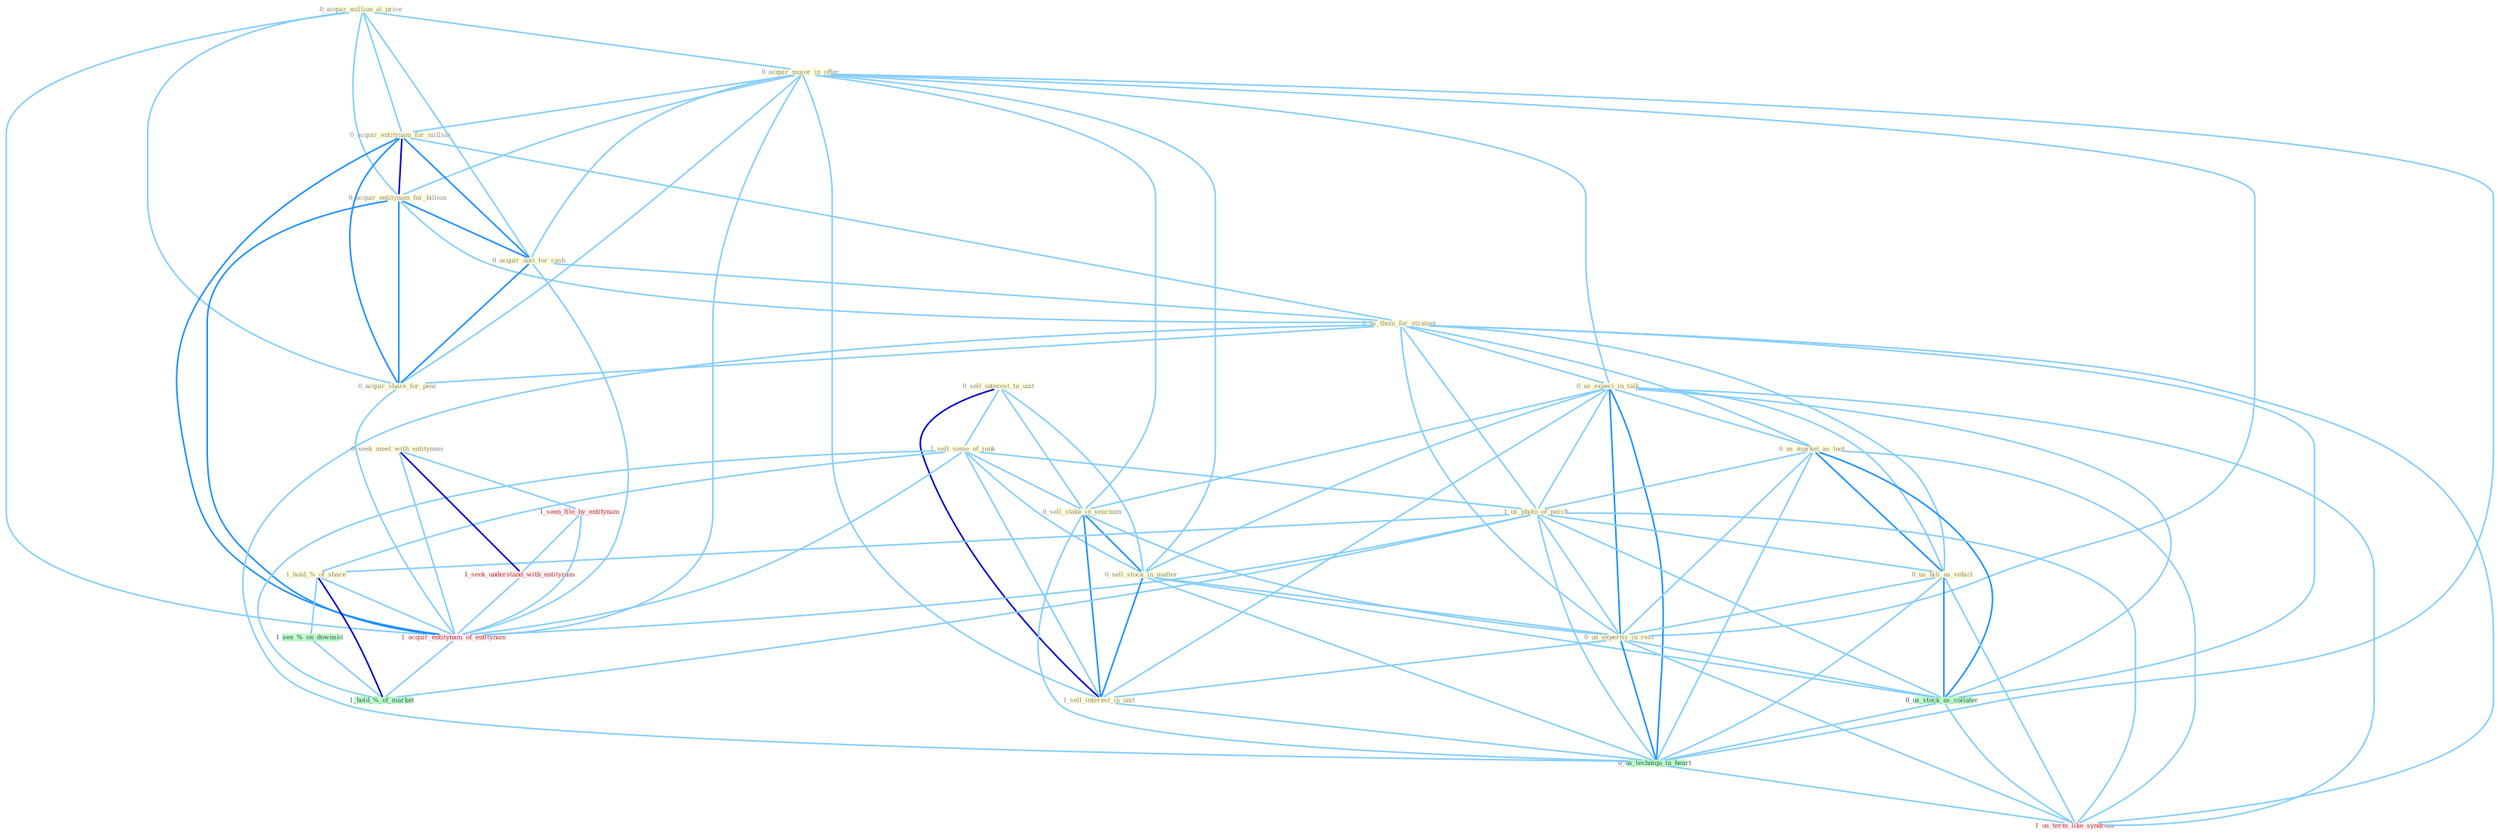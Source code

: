Graph G{ 
    node
    [shape=polygon,style=filled,width=.5,height=.06,color="#BDFCC9",fixedsize=true,fontsize=4,
    fontcolor="#2f4f4f"];
    {node
    [color="#ffffe0", fontcolor="#8b7d6b"] "0_acquir_million_at_price " "0_acquir_major_in_offer " "0_sell_interest_to_unit " "0_acquir_entitynam_for_million " "0_acquir_entitynam_for_billion " "0_acquir_unit_for_cash " "0_us_them_for_strategi " "0_acquir_share_for_penc " "0_us_experi_in_talk " "0_us_market_as_tool " "1_sell_some_of_junk " "0_sell_stake_in_yearnum " "1_us_photo_of_porch " "0_us_bill_as_vehicl " "0_sell_stock_in_matter " "0_us_expertis_in_rest " "1_sell_interest_in_unit " "1_hold_%_of_share " "0_seek_meet_with_entitynam "}
{node [color="#fff0f5", fontcolor="#b22222"] "1_seen_file_by_entitynam " "1_seek_understand_with_entitynam " "1_acquir_entitynam_of_entitynam " "1_us_term_like_syndrom "}
edge [color="#B0E2FF"];

	"0_acquir_million_at_price " -- "0_acquir_major_in_offer " [w="1", color="#87cefa" ];
	"0_acquir_million_at_price " -- "0_acquir_entitynam_for_million " [w="1", color="#87cefa" ];
	"0_acquir_million_at_price " -- "0_acquir_entitynam_for_billion " [w="1", color="#87cefa" ];
	"0_acquir_million_at_price " -- "0_acquir_unit_for_cash " [w="1", color="#87cefa" ];
	"0_acquir_million_at_price " -- "0_acquir_share_for_penc " [w="1", color="#87cefa" ];
	"0_acquir_million_at_price " -- "1_acquir_entitynam_of_entitynam " [w="1", color="#87cefa" ];
	"0_acquir_major_in_offer " -- "0_acquir_entitynam_for_million " [w="1", color="#87cefa" ];
	"0_acquir_major_in_offer " -- "0_acquir_entitynam_for_billion " [w="1", color="#87cefa" ];
	"0_acquir_major_in_offer " -- "0_acquir_unit_for_cash " [w="1", color="#87cefa" ];
	"0_acquir_major_in_offer " -- "0_acquir_share_for_penc " [w="1", color="#87cefa" ];
	"0_acquir_major_in_offer " -- "0_us_experi_in_talk " [w="1", color="#87cefa" ];
	"0_acquir_major_in_offer " -- "0_sell_stake_in_yearnum " [w="1", color="#87cefa" ];
	"0_acquir_major_in_offer " -- "0_sell_stock_in_matter " [w="1", color="#87cefa" ];
	"0_acquir_major_in_offer " -- "0_us_expertis_in_rest " [w="1", color="#87cefa" ];
	"0_acquir_major_in_offer " -- "1_sell_interest_in_unit " [w="1", color="#87cefa" ];
	"0_acquir_major_in_offer " -- "1_acquir_entitynam_of_entitynam " [w="1", color="#87cefa" ];
	"0_acquir_major_in_offer " -- "0_us_techniqu_in_heart " [w="1", color="#87cefa" ];
	"0_sell_interest_to_unit " -- "1_sell_some_of_junk " [w="1", color="#87cefa" ];
	"0_sell_interest_to_unit " -- "0_sell_stake_in_yearnum " [w="1", color="#87cefa" ];
	"0_sell_interest_to_unit " -- "0_sell_stock_in_matter " [w="1", color="#87cefa" ];
	"0_sell_interest_to_unit " -- "1_sell_interest_in_unit " [w="3", color="#0000cd" , len=0.6];
	"0_acquir_entitynam_for_million " -- "0_acquir_entitynam_for_billion " [w="3", color="#0000cd" , len=0.6];
	"0_acquir_entitynam_for_million " -- "0_acquir_unit_for_cash " [w="2", color="#1e90ff" , len=0.8];
	"0_acquir_entitynam_for_million " -- "0_us_them_for_strategi " [w="1", color="#87cefa" ];
	"0_acquir_entitynam_for_million " -- "0_acquir_share_for_penc " [w="2", color="#1e90ff" , len=0.8];
	"0_acquir_entitynam_for_million " -- "1_acquir_entitynam_of_entitynam " [w="2", color="#1e90ff" , len=0.8];
	"0_acquir_entitynam_for_billion " -- "0_acquir_unit_for_cash " [w="2", color="#1e90ff" , len=0.8];
	"0_acquir_entitynam_for_billion " -- "0_us_them_for_strategi " [w="1", color="#87cefa" ];
	"0_acquir_entitynam_for_billion " -- "0_acquir_share_for_penc " [w="2", color="#1e90ff" , len=0.8];
	"0_acquir_entitynam_for_billion " -- "1_acquir_entitynam_of_entitynam " [w="2", color="#1e90ff" , len=0.8];
	"0_acquir_unit_for_cash " -- "0_us_them_for_strategi " [w="1", color="#87cefa" ];
	"0_acquir_unit_for_cash " -- "0_acquir_share_for_penc " [w="2", color="#1e90ff" , len=0.8];
	"0_acquir_unit_for_cash " -- "1_acquir_entitynam_of_entitynam " [w="1", color="#87cefa" ];
	"0_us_them_for_strategi " -- "0_acquir_share_for_penc " [w="1", color="#87cefa" ];
	"0_us_them_for_strategi " -- "0_us_experi_in_talk " [w="1", color="#87cefa" ];
	"0_us_them_for_strategi " -- "0_us_market_as_tool " [w="1", color="#87cefa" ];
	"0_us_them_for_strategi " -- "1_us_photo_of_porch " [w="1", color="#87cefa" ];
	"0_us_them_for_strategi " -- "0_us_bill_as_vehicl " [w="1", color="#87cefa" ];
	"0_us_them_for_strategi " -- "0_us_expertis_in_rest " [w="1", color="#87cefa" ];
	"0_us_them_for_strategi " -- "0_us_stock_as_collater " [w="1", color="#87cefa" ];
	"0_us_them_for_strategi " -- "0_us_techniqu_in_heart " [w="1", color="#87cefa" ];
	"0_us_them_for_strategi " -- "1_us_term_like_syndrom " [w="1", color="#87cefa" ];
	"0_acquir_share_for_penc " -- "1_acquir_entitynam_of_entitynam " [w="1", color="#87cefa" ];
	"0_us_experi_in_talk " -- "0_us_market_as_tool " [w="1", color="#87cefa" ];
	"0_us_experi_in_talk " -- "0_sell_stake_in_yearnum " [w="1", color="#87cefa" ];
	"0_us_experi_in_talk " -- "1_us_photo_of_porch " [w="1", color="#87cefa" ];
	"0_us_experi_in_talk " -- "0_us_bill_as_vehicl " [w="1", color="#87cefa" ];
	"0_us_experi_in_talk " -- "0_sell_stock_in_matter " [w="1", color="#87cefa" ];
	"0_us_experi_in_talk " -- "0_us_expertis_in_rest " [w="2", color="#1e90ff" , len=0.8];
	"0_us_experi_in_talk " -- "1_sell_interest_in_unit " [w="1", color="#87cefa" ];
	"0_us_experi_in_talk " -- "0_us_stock_as_collater " [w="1", color="#87cefa" ];
	"0_us_experi_in_talk " -- "0_us_techniqu_in_heart " [w="2", color="#1e90ff" , len=0.8];
	"0_us_experi_in_talk " -- "1_us_term_like_syndrom " [w="1", color="#87cefa" ];
	"0_us_market_as_tool " -- "1_us_photo_of_porch " [w="1", color="#87cefa" ];
	"0_us_market_as_tool " -- "0_us_bill_as_vehicl " [w="2", color="#1e90ff" , len=0.8];
	"0_us_market_as_tool " -- "0_us_expertis_in_rest " [w="1", color="#87cefa" ];
	"0_us_market_as_tool " -- "0_us_stock_as_collater " [w="2", color="#1e90ff" , len=0.8];
	"0_us_market_as_tool " -- "0_us_techniqu_in_heart " [w="1", color="#87cefa" ];
	"0_us_market_as_tool " -- "1_us_term_like_syndrom " [w="1", color="#87cefa" ];
	"1_sell_some_of_junk " -- "0_sell_stake_in_yearnum " [w="1", color="#87cefa" ];
	"1_sell_some_of_junk " -- "1_us_photo_of_porch " [w="1", color="#87cefa" ];
	"1_sell_some_of_junk " -- "0_sell_stock_in_matter " [w="1", color="#87cefa" ];
	"1_sell_some_of_junk " -- "1_sell_interest_in_unit " [w="1", color="#87cefa" ];
	"1_sell_some_of_junk " -- "1_hold_%_of_share " [w="1", color="#87cefa" ];
	"1_sell_some_of_junk " -- "1_acquir_entitynam_of_entitynam " [w="1", color="#87cefa" ];
	"1_sell_some_of_junk " -- "1_hold_%_of_market " [w="1", color="#87cefa" ];
	"0_sell_stake_in_yearnum " -- "0_sell_stock_in_matter " [w="2", color="#1e90ff" , len=0.8];
	"0_sell_stake_in_yearnum " -- "0_us_expertis_in_rest " [w="1", color="#87cefa" ];
	"0_sell_stake_in_yearnum " -- "1_sell_interest_in_unit " [w="2", color="#1e90ff" , len=0.8];
	"0_sell_stake_in_yearnum " -- "0_us_techniqu_in_heart " [w="1", color="#87cefa" ];
	"1_us_photo_of_porch " -- "0_us_bill_as_vehicl " [w="1", color="#87cefa" ];
	"1_us_photo_of_porch " -- "0_us_expertis_in_rest " [w="1", color="#87cefa" ];
	"1_us_photo_of_porch " -- "1_hold_%_of_share " [w="1", color="#87cefa" ];
	"1_us_photo_of_porch " -- "0_us_stock_as_collater " [w="1", color="#87cefa" ];
	"1_us_photo_of_porch " -- "1_acquir_entitynam_of_entitynam " [w="1", color="#87cefa" ];
	"1_us_photo_of_porch " -- "0_us_techniqu_in_heart " [w="1", color="#87cefa" ];
	"1_us_photo_of_porch " -- "1_us_term_like_syndrom " [w="1", color="#87cefa" ];
	"1_us_photo_of_porch " -- "1_hold_%_of_market " [w="1", color="#87cefa" ];
	"0_us_bill_as_vehicl " -- "0_us_expertis_in_rest " [w="1", color="#87cefa" ];
	"0_us_bill_as_vehicl " -- "0_us_stock_as_collater " [w="2", color="#1e90ff" , len=0.8];
	"0_us_bill_as_vehicl " -- "0_us_techniqu_in_heart " [w="1", color="#87cefa" ];
	"0_us_bill_as_vehicl " -- "1_us_term_like_syndrom " [w="1", color="#87cefa" ];
	"0_sell_stock_in_matter " -- "0_us_expertis_in_rest " [w="1", color="#87cefa" ];
	"0_sell_stock_in_matter " -- "1_sell_interest_in_unit " [w="2", color="#1e90ff" , len=0.8];
	"0_sell_stock_in_matter " -- "0_us_stock_as_collater " [w="1", color="#87cefa" ];
	"0_sell_stock_in_matter " -- "0_us_techniqu_in_heart " [w="1", color="#87cefa" ];
	"0_us_expertis_in_rest " -- "1_sell_interest_in_unit " [w="1", color="#87cefa" ];
	"0_us_expertis_in_rest " -- "0_us_stock_as_collater " [w="1", color="#87cefa" ];
	"0_us_expertis_in_rest " -- "0_us_techniqu_in_heart " [w="2", color="#1e90ff" , len=0.8];
	"0_us_expertis_in_rest " -- "1_us_term_like_syndrom " [w="1", color="#87cefa" ];
	"1_sell_interest_in_unit " -- "0_us_techniqu_in_heart " [w="1", color="#87cefa" ];
	"1_hold_%_of_share " -- "1_acquir_entitynam_of_entitynam " [w="1", color="#87cefa" ];
	"1_hold_%_of_share " -- "1_see_%_on_downsid " [w="1", color="#87cefa" ];
	"1_hold_%_of_share " -- "1_hold_%_of_market " [w="3", color="#0000cd" , len=0.6];
	"0_seek_meet_with_entitynam " -- "1_seen_file_by_entitynam " [w="1", color="#87cefa" ];
	"0_seek_meet_with_entitynam " -- "1_seek_understand_with_entitynam " [w="3", color="#0000cd" , len=0.6];
	"0_seek_meet_with_entitynam " -- "1_acquir_entitynam_of_entitynam " [w="1", color="#87cefa" ];
	"1_seen_file_by_entitynam " -- "1_seek_understand_with_entitynam " [w="1", color="#87cefa" ];
	"1_seen_file_by_entitynam " -- "1_acquir_entitynam_of_entitynam " [w="1", color="#87cefa" ];
	"0_us_stock_as_collater " -- "0_us_techniqu_in_heart " [w="1", color="#87cefa" ];
	"0_us_stock_as_collater " -- "1_us_term_like_syndrom " [w="1", color="#87cefa" ];
	"1_seek_understand_with_entitynam " -- "1_acquir_entitynam_of_entitynam " [w="1", color="#87cefa" ];
	"1_acquir_entitynam_of_entitynam " -- "1_hold_%_of_market " [w="1", color="#87cefa" ];
	"0_us_techniqu_in_heart " -- "1_us_term_like_syndrom " [w="1", color="#87cefa" ];
	"1_see_%_on_downsid " -- "1_hold_%_of_market " [w="1", color="#87cefa" ];
}